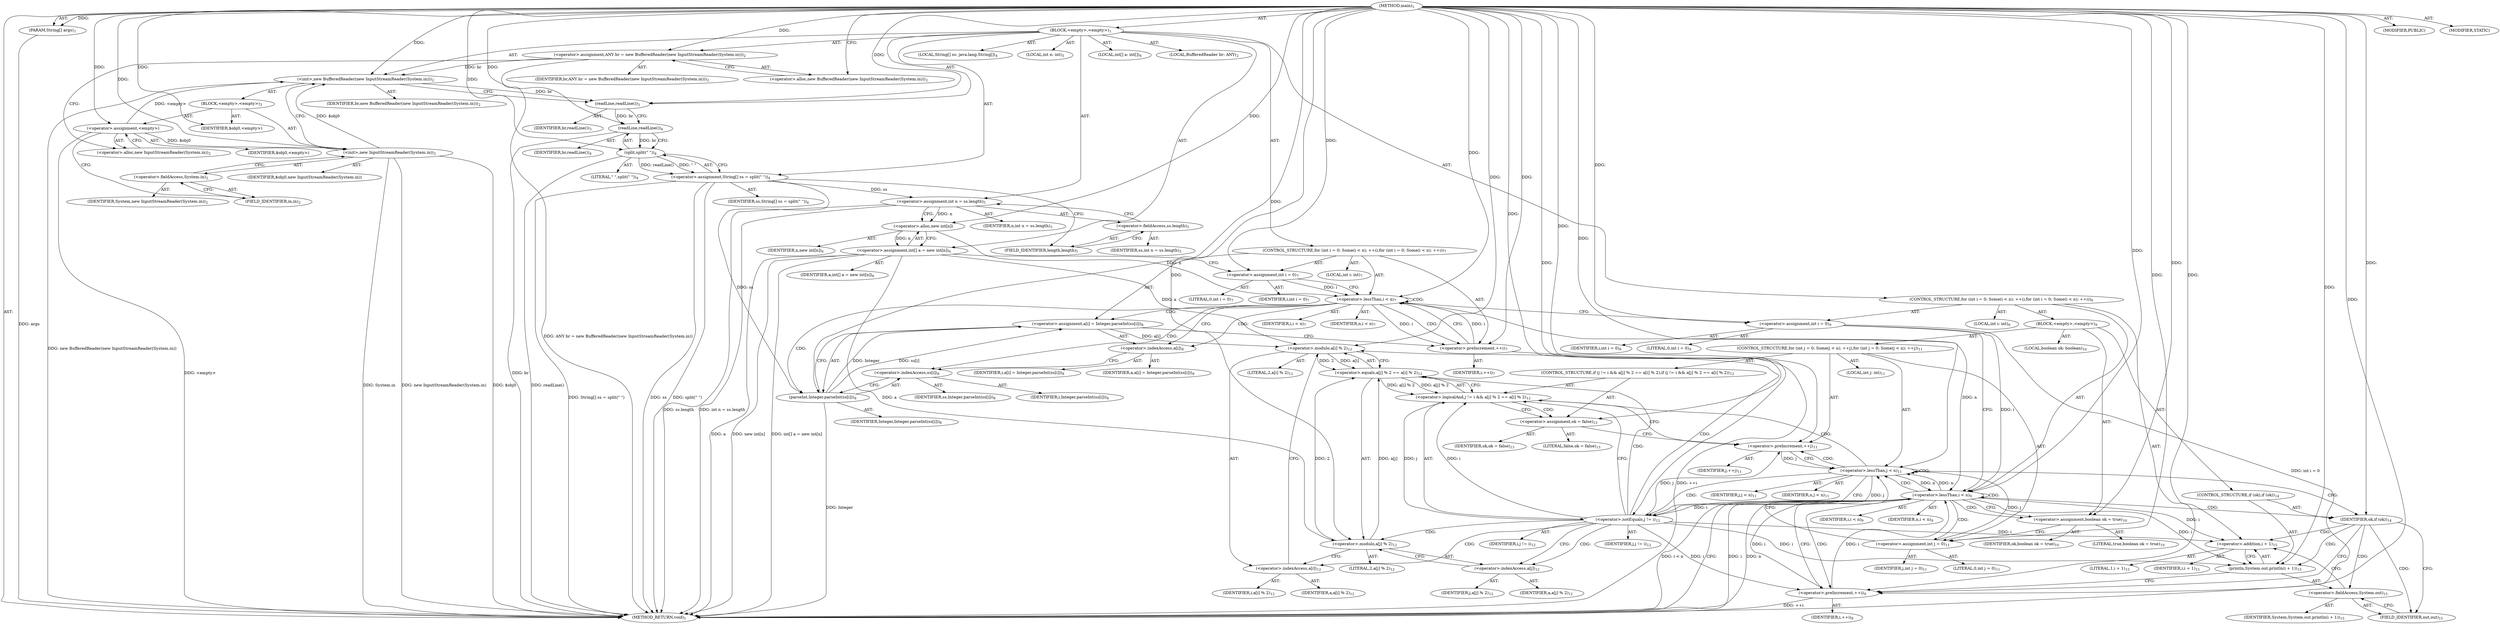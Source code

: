digraph "main" {  
"19" [label = <(METHOD,main)<SUB>1</SUB>> ]
"20" [label = <(PARAM,String[] args)<SUB>1</SUB>> ]
"21" [label = <(BLOCK,&lt;empty&gt;,&lt;empty&gt;)<SUB>1</SUB>> ]
"4" [label = <(LOCAL,BufferedReader br: ANY)<SUB>2</SUB>> ]
"22" [label = <(&lt;operator&gt;.assignment,ANY br = new BufferedReader(new InputStreamReader(System.in)))<SUB>2</SUB>> ]
"23" [label = <(IDENTIFIER,br,ANY br = new BufferedReader(new InputStreamReader(System.in)))<SUB>2</SUB>> ]
"24" [label = <(&lt;operator&gt;.alloc,new BufferedReader(new InputStreamReader(System.in)))<SUB>2</SUB>> ]
"25" [label = <(&lt;init&gt;,new BufferedReader(new InputStreamReader(System.in)))<SUB>2</SUB>> ]
"3" [label = <(IDENTIFIER,br,new BufferedReader(new InputStreamReader(System.in)))<SUB>2</SUB>> ]
"26" [label = <(BLOCK,&lt;empty&gt;,&lt;empty&gt;)<SUB>2</SUB>> ]
"27" [label = <(&lt;operator&gt;.assignment,&lt;empty&gt;)> ]
"28" [label = <(IDENTIFIER,$obj0,&lt;empty&gt;)> ]
"29" [label = <(&lt;operator&gt;.alloc,new InputStreamReader(System.in))<SUB>2</SUB>> ]
"30" [label = <(&lt;init&gt;,new InputStreamReader(System.in))<SUB>2</SUB>> ]
"31" [label = <(IDENTIFIER,$obj0,new InputStreamReader(System.in))> ]
"32" [label = <(&lt;operator&gt;.fieldAccess,System.in)<SUB>2</SUB>> ]
"33" [label = <(IDENTIFIER,System,new InputStreamReader(System.in))<SUB>2</SUB>> ]
"34" [label = <(FIELD_IDENTIFIER,in,in)<SUB>2</SUB>> ]
"35" [label = <(IDENTIFIER,$obj0,&lt;empty&gt;)> ]
"36" [label = <(readLine,readLine())<SUB>3</SUB>> ]
"37" [label = <(IDENTIFIER,br,readLine())<SUB>3</SUB>> ]
"38" [label = <(LOCAL,String[] ss: java.lang.String[])<SUB>4</SUB>> ]
"39" [label = <(&lt;operator&gt;.assignment,String[] ss = split(&quot; &quot;))<SUB>4</SUB>> ]
"40" [label = <(IDENTIFIER,ss,String[] ss = split(&quot; &quot;))<SUB>4</SUB>> ]
"41" [label = <(split,split(&quot; &quot;))<SUB>4</SUB>> ]
"42" [label = <(readLine,readLine())<SUB>4</SUB>> ]
"43" [label = <(IDENTIFIER,br,readLine())<SUB>4</SUB>> ]
"44" [label = <(LITERAL,&quot; &quot;,split(&quot; &quot;))<SUB>4</SUB>> ]
"45" [label = <(LOCAL,int n: int)<SUB>5</SUB>> ]
"46" [label = <(&lt;operator&gt;.assignment,int n = ss.length)<SUB>5</SUB>> ]
"47" [label = <(IDENTIFIER,n,int n = ss.length)<SUB>5</SUB>> ]
"48" [label = <(&lt;operator&gt;.fieldAccess,ss.length)<SUB>5</SUB>> ]
"49" [label = <(IDENTIFIER,ss,int n = ss.length)<SUB>5</SUB>> ]
"50" [label = <(FIELD_IDENTIFIER,length,length)<SUB>5</SUB>> ]
"51" [label = <(LOCAL,int[] a: int[])<SUB>6</SUB>> ]
"52" [label = <(&lt;operator&gt;.assignment,int[] a = new int[n])<SUB>6</SUB>> ]
"53" [label = <(IDENTIFIER,a,int[] a = new int[n])<SUB>6</SUB>> ]
"54" [label = <(&lt;operator&gt;.alloc,new int[n])> ]
"55" [label = <(IDENTIFIER,n,new int[n])<SUB>6</SUB>> ]
"56" [label = <(CONTROL_STRUCTURE,for (int i = 0; Some(i &lt; n); ++i),for (int i = 0; Some(i &lt; n); ++i))<SUB>7</SUB>> ]
"57" [label = <(LOCAL,int i: int)<SUB>7</SUB>> ]
"58" [label = <(&lt;operator&gt;.assignment,int i = 0)<SUB>7</SUB>> ]
"59" [label = <(IDENTIFIER,i,int i = 0)<SUB>7</SUB>> ]
"60" [label = <(LITERAL,0,int i = 0)<SUB>7</SUB>> ]
"61" [label = <(&lt;operator&gt;.lessThan,i &lt; n)<SUB>7</SUB>> ]
"62" [label = <(IDENTIFIER,i,i &lt; n)<SUB>7</SUB>> ]
"63" [label = <(IDENTIFIER,n,i &lt; n)<SUB>7</SUB>> ]
"64" [label = <(&lt;operator&gt;.preIncrement,++i)<SUB>7</SUB>> ]
"65" [label = <(IDENTIFIER,i,++i)<SUB>7</SUB>> ]
"66" [label = <(&lt;operator&gt;.assignment,a[i] = Integer.parseInt(ss[i]))<SUB>8</SUB>> ]
"67" [label = <(&lt;operator&gt;.indexAccess,a[i])<SUB>8</SUB>> ]
"68" [label = <(IDENTIFIER,a,a[i] = Integer.parseInt(ss[i]))<SUB>8</SUB>> ]
"69" [label = <(IDENTIFIER,i,a[i] = Integer.parseInt(ss[i]))<SUB>8</SUB>> ]
"70" [label = <(parseInt,Integer.parseInt(ss[i]))<SUB>8</SUB>> ]
"71" [label = <(IDENTIFIER,Integer,Integer.parseInt(ss[i]))<SUB>8</SUB>> ]
"72" [label = <(&lt;operator&gt;.indexAccess,ss[i])<SUB>8</SUB>> ]
"73" [label = <(IDENTIFIER,ss,Integer.parseInt(ss[i]))<SUB>8</SUB>> ]
"74" [label = <(IDENTIFIER,i,Integer.parseInt(ss[i]))<SUB>8</SUB>> ]
"75" [label = <(CONTROL_STRUCTURE,for (int i = 0; Some(i &lt; n); ++i),for (int i = 0; Some(i &lt; n); ++i))<SUB>9</SUB>> ]
"76" [label = <(LOCAL,int i: int)<SUB>9</SUB>> ]
"77" [label = <(&lt;operator&gt;.assignment,int i = 0)<SUB>9</SUB>> ]
"78" [label = <(IDENTIFIER,i,int i = 0)<SUB>9</SUB>> ]
"79" [label = <(LITERAL,0,int i = 0)<SUB>9</SUB>> ]
"80" [label = <(&lt;operator&gt;.lessThan,i &lt; n)<SUB>9</SUB>> ]
"81" [label = <(IDENTIFIER,i,i &lt; n)<SUB>9</SUB>> ]
"82" [label = <(IDENTIFIER,n,i &lt; n)<SUB>9</SUB>> ]
"83" [label = <(&lt;operator&gt;.preIncrement,++i)<SUB>9</SUB>> ]
"84" [label = <(IDENTIFIER,i,++i)<SUB>9</SUB>> ]
"85" [label = <(BLOCK,&lt;empty&gt;,&lt;empty&gt;)<SUB>9</SUB>> ]
"86" [label = <(LOCAL,boolean ok: boolean)<SUB>10</SUB>> ]
"87" [label = <(&lt;operator&gt;.assignment,boolean ok = true)<SUB>10</SUB>> ]
"88" [label = <(IDENTIFIER,ok,boolean ok = true)<SUB>10</SUB>> ]
"89" [label = <(LITERAL,true,boolean ok = true)<SUB>10</SUB>> ]
"90" [label = <(CONTROL_STRUCTURE,for (int j = 0; Some(j &lt; n); ++j),for (int j = 0; Some(j &lt; n); ++j))<SUB>11</SUB>> ]
"91" [label = <(LOCAL,int j: int)<SUB>11</SUB>> ]
"92" [label = <(&lt;operator&gt;.assignment,int j = 0)<SUB>11</SUB>> ]
"93" [label = <(IDENTIFIER,j,int j = 0)<SUB>11</SUB>> ]
"94" [label = <(LITERAL,0,int j = 0)<SUB>11</SUB>> ]
"95" [label = <(&lt;operator&gt;.lessThan,j &lt; n)<SUB>11</SUB>> ]
"96" [label = <(IDENTIFIER,j,j &lt; n)<SUB>11</SUB>> ]
"97" [label = <(IDENTIFIER,n,j &lt; n)<SUB>11</SUB>> ]
"98" [label = <(&lt;operator&gt;.preIncrement,++j)<SUB>11</SUB>> ]
"99" [label = <(IDENTIFIER,j,++j)<SUB>11</SUB>> ]
"100" [label = <(CONTROL_STRUCTURE,if (j != i &amp;&amp; a[j] % 2 == a[i] % 2),if (j != i &amp;&amp; a[j] % 2 == a[i] % 2))<SUB>12</SUB>> ]
"101" [label = <(&lt;operator&gt;.logicalAnd,j != i &amp;&amp; a[j] % 2 == a[i] % 2)<SUB>12</SUB>> ]
"102" [label = <(&lt;operator&gt;.notEquals,j != i)<SUB>12</SUB>> ]
"103" [label = <(IDENTIFIER,j,j != i)<SUB>12</SUB>> ]
"104" [label = <(IDENTIFIER,i,j != i)<SUB>12</SUB>> ]
"105" [label = <(&lt;operator&gt;.equals,a[j] % 2 == a[i] % 2)<SUB>12</SUB>> ]
"106" [label = <(&lt;operator&gt;.modulo,a[j] % 2)<SUB>12</SUB>> ]
"107" [label = <(&lt;operator&gt;.indexAccess,a[j])<SUB>12</SUB>> ]
"108" [label = <(IDENTIFIER,a,a[j] % 2)<SUB>12</SUB>> ]
"109" [label = <(IDENTIFIER,j,a[j] % 2)<SUB>12</SUB>> ]
"110" [label = <(LITERAL,2,a[j] % 2)<SUB>12</SUB>> ]
"111" [label = <(&lt;operator&gt;.modulo,a[i] % 2)<SUB>12</SUB>> ]
"112" [label = <(&lt;operator&gt;.indexAccess,a[i])<SUB>12</SUB>> ]
"113" [label = <(IDENTIFIER,a,a[i] % 2)<SUB>12</SUB>> ]
"114" [label = <(IDENTIFIER,i,a[i] % 2)<SUB>12</SUB>> ]
"115" [label = <(LITERAL,2,a[i] % 2)<SUB>12</SUB>> ]
"116" [label = <(&lt;operator&gt;.assignment,ok = false)<SUB>13</SUB>> ]
"117" [label = <(IDENTIFIER,ok,ok = false)<SUB>13</SUB>> ]
"118" [label = <(LITERAL,false,ok = false)<SUB>13</SUB>> ]
"119" [label = <(CONTROL_STRUCTURE,if (ok),if (ok))<SUB>14</SUB>> ]
"120" [label = <(IDENTIFIER,ok,if (ok))<SUB>14</SUB>> ]
"121" [label = <(println,System.out.println(i + 1))<SUB>15</SUB>> ]
"122" [label = <(&lt;operator&gt;.fieldAccess,System.out)<SUB>15</SUB>> ]
"123" [label = <(IDENTIFIER,System,System.out.println(i + 1))<SUB>15</SUB>> ]
"124" [label = <(FIELD_IDENTIFIER,out,out)<SUB>15</SUB>> ]
"125" [label = <(&lt;operator&gt;.addition,i + 1)<SUB>15</SUB>> ]
"126" [label = <(IDENTIFIER,i,i + 1)<SUB>15</SUB>> ]
"127" [label = <(LITERAL,1,i + 1)<SUB>15</SUB>> ]
"128" [label = <(MODIFIER,PUBLIC)> ]
"129" [label = <(MODIFIER,STATIC)> ]
"130" [label = <(METHOD_RETURN,void)<SUB>1</SUB>> ]
  "19" -> "20"  [ label = "AST: "] 
  "19" -> "21"  [ label = "AST: "] 
  "19" -> "128"  [ label = "AST: "] 
  "19" -> "129"  [ label = "AST: "] 
  "19" -> "130"  [ label = "AST: "] 
  "21" -> "4"  [ label = "AST: "] 
  "21" -> "22"  [ label = "AST: "] 
  "21" -> "25"  [ label = "AST: "] 
  "21" -> "36"  [ label = "AST: "] 
  "21" -> "38"  [ label = "AST: "] 
  "21" -> "39"  [ label = "AST: "] 
  "21" -> "45"  [ label = "AST: "] 
  "21" -> "46"  [ label = "AST: "] 
  "21" -> "51"  [ label = "AST: "] 
  "21" -> "52"  [ label = "AST: "] 
  "21" -> "56"  [ label = "AST: "] 
  "21" -> "75"  [ label = "AST: "] 
  "22" -> "23"  [ label = "AST: "] 
  "22" -> "24"  [ label = "AST: "] 
  "25" -> "3"  [ label = "AST: "] 
  "25" -> "26"  [ label = "AST: "] 
  "26" -> "27"  [ label = "AST: "] 
  "26" -> "30"  [ label = "AST: "] 
  "26" -> "35"  [ label = "AST: "] 
  "27" -> "28"  [ label = "AST: "] 
  "27" -> "29"  [ label = "AST: "] 
  "30" -> "31"  [ label = "AST: "] 
  "30" -> "32"  [ label = "AST: "] 
  "32" -> "33"  [ label = "AST: "] 
  "32" -> "34"  [ label = "AST: "] 
  "36" -> "37"  [ label = "AST: "] 
  "39" -> "40"  [ label = "AST: "] 
  "39" -> "41"  [ label = "AST: "] 
  "41" -> "42"  [ label = "AST: "] 
  "41" -> "44"  [ label = "AST: "] 
  "42" -> "43"  [ label = "AST: "] 
  "46" -> "47"  [ label = "AST: "] 
  "46" -> "48"  [ label = "AST: "] 
  "48" -> "49"  [ label = "AST: "] 
  "48" -> "50"  [ label = "AST: "] 
  "52" -> "53"  [ label = "AST: "] 
  "52" -> "54"  [ label = "AST: "] 
  "54" -> "55"  [ label = "AST: "] 
  "56" -> "57"  [ label = "AST: "] 
  "56" -> "58"  [ label = "AST: "] 
  "56" -> "61"  [ label = "AST: "] 
  "56" -> "64"  [ label = "AST: "] 
  "56" -> "66"  [ label = "AST: "] 
  "58" -> "59"  [ label = "AST: "] 
  "58" -> "60"  [ label = "AST: "] 
  "61" -> "62"  [ label = "AST: "] 
  "61" -> "63"  [ label = "AST: "] 
  "64" -> "65"  [ label = "AST: "] 
  "66" -> "67"  [ label = "AST: "] 
  "66" -> "70"  [ label = "AST: "] 
  "67" -> "68"  [ label = "AST: "] 
  "67" -> "69"  [ label = "AST: "] 
  "70" -> "71"  [ label = "AST: "] 
  "70" -> "72"  [ label = "AST: "] 
  "72" -> "73"  [ label = "AST: "] 
  "72" -> "74"  [ label = "AST: "] 
  "75" -> "76"  [ label = "AST: "] 
  "75" -> "77"  [ label = "AST: "] 
  "75" -> "80"  [ label = "AST: "] 
  "75" -> "83"  [ label = "AST: "] 
  "75" -> "85"  [ label = "AST: "] 
  "77" -> "78"  [ label = "AST: "] 
  "77" -> "79"  [ label = "AST: "] 
  "80" -> "81"  [ label = "AST: "] 
  "80" -> "82"  [ label = "AST: "] 
  "83" -> "84"  [ label = "AST: "] 
  "85" -> "86"  [ label = "AST: "] 
  "85" -> "87"  [ label = "AST: "] 
  "85" -> "90"  [ label = "AST: "] 
  "85" -> "119"  [ label = "AST: "] 
  "87" -> "88"  [ label = "AST: "] 
  "87" -> "89"  [ label = "AST: "] 
  "90" -> "91"  [ label = "AST: "] 
  "90" -> "92"  [ label = "AST: "] 
  "90" -> "95"  [ label = "AST: "] 
  "90" -> "98"  [ label = "AST: "] 
  "90" -> "100"  [ label = "AST: "] 
  "92" -> "93"  [ label = "AST: "] 
  "92" -> "94"  [ label = "AST: "] 
  "95" -> "96"  [ label = "AST: "] 
  "95" -> "97"  [ label = "AST: "] 
  "98" -> "99"  [ label = "AST: "] 
  "100" -> "101"  [ label = "AST: "] 
  "100" -> "116"  [ label = "AST: "] 
  "101" -> "102"  [ label = "AST: "] 
  "101" -> "105"  [ label = "AST: "] 
  "102" -> "103"  [ label = "AST: "] 
  "102" -> "104"  [ label = "AST: "] 
  "105" -> "106"  [ label = "AST: "] 
  "105" -> "111"  [ label = "AST: "] 
  "106" -> "107"  [ label = "AST: "] 
  "106" -> "110"  [ label = "AST: "] 
  "107" -> "108"  [ label = "AST: "] 
  "107" -> "109"  [ label = "AST: "] 
  "111" -> "112"  [ label = "AST: "] 
  "111" -> "115"  [ label = "AST: "] 
  "112" -> "113"  [ label = "AST: "] 
  "112" -> "114"  [ label = "AST: "] 
  "116" -> "117"  [ label = "AST: "] 
  "116" -> "118"  [ label = "AST: "] 
  "119" -> "120"  [ label = "AST: "] 
  "119" -> "121"  [ label = "AST: "] 
  "121" -> "122"  [ label = "AST: "] 
  "121" -> "125"  [ label = "AST: "] 
  "122" -> "123"  [ label = "AST: "] 
  "122" -> "124"  [ label = "AST: "] 
  "125" -> "126"  [ label = "AST: "] 
  "125" -> "127"  [ label = "AST: "] 
  "22" -> "29"  [ label = "CFG: "] 
  "25" -> "36"  [ label = "CFG: "] 
  "36" -> "42"  [ label = "CFG: "] 
  "39" -> "50"  [ label = "CFG: "] 
  "46" -> "54"  [ label = "CFG: "] 
  "52" -> "58"  [ label = "CFG: "] 
  "24" -> "22"  [ label = "CFG: "] 
  "41" -> "39"  [ label = "CFG: "] 
  "48" -> "46"  [ label = "CFG: "] 
  "54" -> "52"  [ label = "CFG: "] 
  "58" -> "61"  [ label = "CFG: "] 
  "61" -> "67"  [ label = "CFG: "] 
  "61" -> "77"  [ label = "CFG: "] 
  "64" -> "61"  [ label = "CFG: "] 
  "66" -> "64"  [ label = "CFG: "] 
  "77" -> "80"  [ label = "CFG: "] 
  "80" -> "130"  [ label = "CFG: "] 
  "80" -> "87"  [ label = "CFG: "] 
  "83" -> "80"  [ label = "CFG: "] 
  "27" -> "34"  [ label = "CFG: "] 
  "30" -> "25"  [ label = "CFG: "] 
  "42" -> "41"  [ label = "CFG: "] 
  "50" -> "48"  [ label = "CFG: "] 
  "67" -> "72"  [ label = "CFG: "] 
  "70" -> "66"  [ label = "CFG: "] 
  "87" -> "92"  [ label = "CFG: "] 
  "29" -> "27"  [ label = "CFG: "] 
  "32" -> "30"  [ label = "CFG: "] 
  "72" -> "70"  [ label = "CFG: "] 
  "92" -> "95"  [ label = "CFG: "] 
  "95" -> "120"  [ label = "CFG: "] 
  "95" -> "102"  [ label = "CFG: "] 
  "98" -> "95"  [ label = "CFG: "] 
  "120" -> "124"  [ label = "CFG: "] 
  "120" -> "83"  [ label = "CFG: "] 
  "121" -> "83"  [ label = "CFG: "] 
  "34" -> "32"  [ label = "CFG: "] 
  "101" -> "116"  [ label = "CFG: "] 
  "101" -> "98"  [ label = "CFG: "] 
  "116" -> "98"  [ label = "CFG: "] 
  "122" -> "125"  [ label = "CFG: "] 
  "125" -> "121"  [ label = "CFG: "] 
  "102" -> "101"  [ label = "CFG: "] 
  "102" -> "107"  [ label = "CFG: "] 
  "105" -> "101"  [ label = "CFG: "] 
  "124" -> "122"  [ label = "CFG: "] 
  "106" -> "112"  [ label = "CFG: "] 
  "111" -> "105"  [ label = "CFG: "] 
  "107" -> "106"  [ label = "CFG: "] 
  "112" -> "111"  [ label = "CFG: "] 
  "19" -> "24"  [ label = "CFG: "] 
  "20" -> "130"  [ label = "DDG: args"] 
  "22" -> "130"  [ label = "DDG: ANY br = new BufferedReader(new InputStreamReader(System.in))"] 
  "27" -> "130"  [ label = "DDG: &lt;empty&gt;"] 
  "30" -> "130"  [ label = "DDG: $obj0"] 
  "30" -> "130"  [ label = "DDG: System.in"] 
  "30" -> "130"  [ label = "DDG: new InputStreamReader(System.in)"] 
  "25" -> "130"  [ label = "DDG: new BufferedReader(new InputStreamReader(System.in))"] 
  "39" -> "130"  [ label = "DDG: ss"] 
  "42" -> "130"  [ label = "DDG: br"] 
  "41" -> "130"  [ label = "DDG: readLine()"] 
  "39" -> "130"  [ label = "DDG: split(&quot; &quot;)"] 
  "39" -> "130"  [ label = "DDG: String[] ss = split(&quot; &quot;)"] 
  "46" -> "130"  [ label = "DDG: ss.length"] 
  "46" -> "130"  [ label = "DDG: int n = ss.length"] 
  "52" -> "130"  [ label = "DDG: a"] 
  "52" -> "130"  [ label = "DDG: new int[n]"] 
  "52" -> "130"  [ label = "DDG: int[] a = new int[n]"] 
  "77" -> "130"  [ label = "DDG: int i = 0"] 
  "80" -> "130"  [ label = "DDG: i"] 
  "80" -> "130"  [ label = "DDG: n"] 
  "80" -> "130"  [ label = "DDG: i &lt; n"] 
  "83" -> "130"  [ label = "DDG: ++i"] 
  "64" -> "130"  [ label = "DDG: ++i"] 
  "70" -> "130"  [ label = "DDG: Integer"] 
  "19" -> "20"  [ label = "DDG: "] 
  "19" -> "22"  [ label = "DDG: "] 
  "41" -> "39"  [ label = "DDG: readLine()"] 
  "41" -> "39"  [ label = "DDG: &quot; &quot;"] 
  "39" -> "46"  [ label = "DDG: ss"] 
  "54" -> "52"  [ label = "DDG: n"] 
  "22" -> "25"  [ label = "DDG: br"] 
  "19" -> "25"  [ label = "DDG: "] 
  "27" -> "25"  [ label = "DDG: &lt;empty&gt;"] 
  "30" -> "25"  [ label = "DDG: $obj0"] 
  "25" -> "36"  [ label = "DDG: br"] 
  "19" -> "36"  [ label = "DDG: "] 
  "19" -> "58"  [ label = "DDG: "] 
  "70" -> "66"  [ label = "DDG: Integer"] 
  "70" -> "66"  [ label = "DDG: ss[i]"] 
  "19" -> "77"  [ label = "DDG: "] 
  "19" -> "27"  [ label = "DDG: "] 
  "19" -> "35"  [ label = "DDG: "] 
  "42" -> "41"  [ label = "DDG: br"] 
  "19" -> "41"  [ label = "DDG: "] 
  "46" -> "54"  [ label = "DDG: n"] 
  "19" -> "54"  [ label = "DDG: "] 
  "58" -> "61"  [ label = "DDG: i"] 
  "64" -> "61"  [ label = "DDG: i"] 
  "19" -> "61"  [ label = "DDG: "] 
  "54" -> "61"  [ label = "DDG: n"] 
  "61" -> "64"  [ label = "DDG: i"] 
  "19" -> "64"  [ label = "DDG: "] 
  "77" -> "80"  [ label = "DDG: i"] 
  "83" -> "80"  [ label = "DDG: i"] 
  "19" -> "80"  [ label = "DDG: "] 
  "61" -> "80"  [ label = "DDG: n"] 
  "95" -> "80"  [ label = "DDG: n"] 
  "80" -> "83"  [ label = "DDG: i"] 
  "102" -> "83"  [ label = "DDG: i"] 
  "19" -> "83"  [ label = "DDG: "] 
  "19" -> "87"  [ label = "DDG: "] 
  "27" -> "30"  [ label = "DDG: $obj0"] 
  "19" -> "30"  [ label = "DDG: "] 
  "36" -> "42"  [ label = "DDG: br"] 
  "19" -> "42"  [ label = "DDG: "] 
  "19" -> "70"  [ label = "DDG: "] 
  "39" -> "70"  [ label = "DDG: ss"] 
  "19" -> "92"  [ label = "DDG: "] 
  "19" -> "120"  [ label = "DDG: "] 
  "92" -> "95"  [ label = "DDG: j"] 
  "98" -> "95"  [ label = "DDG: j"] 
  "19" -> "95"  [ label = "DDG: "] 
  "80" -> "95"  [ label = "DDG: n"] 
  "102" -> "98"  [ label = "DDG: j"] 
  "19" -> "98"  [ label = "DDG: "] 
  "19" -> "116"  [ label = "DDG: "] 
  "80" -> "121"  [ label = "DDG: i"] 
  "102" -> "121"  [ label = "DDG: i"] 
  "19" -> "121"  [ label = "DDG: "] 
  "102" -> "101"  [ label = "DDG: j"] 
  "102" -> "101"  [ label = "DDG: i"] 
  "105" -> "101"  [ label = "DDG: a[j] % 2"] 
  "105" -> "101"  [ label = "DDG: a[i] % 2"] 
  "80" -> "125"  [ label = "DDG: i"] 
  "102" -> "125"  [ label = "DDG: i"] 
  "19" -> "125"  [ label = "DDG: "] 
  "95" -> "102"  [ label = "DDG: j"] 
  "19" -> "102"  [ label = "DDG: "] 
  "80" -> "102"  [ label = "DDG: i"] 
  "106" -> "105"  [ label = "DDG: a[j]"] 
  "106" -> "105"  [ label = "DDG: 2"] 
  "111" -> "105"  [ label = "DDG: a[i]"] 
  "111" -> "105"  [ label = "DDG: 2"] 
  "52" -> "106"  [ label = "DDG: a"] 
  "19" -> "106"  [ label = "DDG: "] 
  "52" -> "111"  [ label = "DDG: a"] 
  "66" -> "111"  [ label = "DDG: a[i]"] 
  "19" -> "111"  [ label = "DDG: "] 
  "61" -> "64"  [ label = "CDG: "] 
  "61" -> "66"  [ label = "CDG: "] 
  "61" -> "72"  [ label = "CDG: "] 
  "61" -> "67"  [ label = "CDG: "] 
  "61" -> "61"  [ label = "CDG: "] 
  "61" -> "70"  [ label = "CDG: "] 
  "80" -> "120"  [ label = "CDG: "] 
  "80" -> "95"  [ label = "CDG: "] 
  "80" -> "92"  [ label = "CDG: "] 
  "80" -> "87"  [ label = "CDG: "] 
  "80" -> "80"  [ label = "CDG: "] 
  "80" -> "83"  [ label = "CDG: "] 
  "95" -> "98"  [ label = "CDG: "] 
  "95" -> "102"  [ label = "CDG: "] 
  "95" -> "95"  [ label = "CDG: "] 
  "95" -> "101"  [ label = "CDG: "] 
  "120" -> "122"  [ label = "CDG: "] 
  "120" -> "121"  [ label = "CDG: "] 
  "120" -> "124"  [ label = "CDG: "] 
  "120" -> "125"  [ label = "CDG: "] 
  "101" -> "116"  [ label = "CDG: "] 
  "102" -> "107"  [ label = "CDG: "] 
  "102" -> "106"  [ label = "CDG: "] 
  "102" -> "112"  [ label = "CDG: "] 
  "102" -> "105"  [ label = "CDG: "] 
  "102" -> "111"  [ label = "CDG: "] 
}
